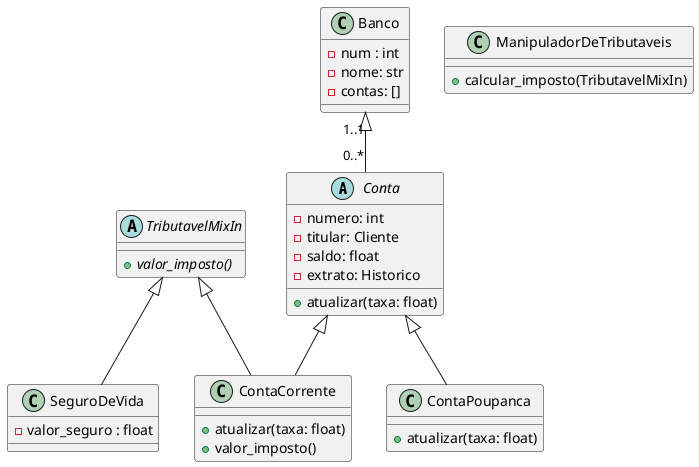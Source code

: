 @startuml
abstract class Conta {
    - numero: int
    - titular: Cliente
    - saldo: float
    - extrato: Historico
    + atualizar(taxa: float)
}

class ContaPoupanca {
    + atualizar(taxa: float)
}

class ContaCorrente {
    + atualizar(taxa: float)
    + valor_imposto()
}

class Banco {
    - num : int
    - nome: str
    - contas: []
}
class SeguroDeVida {
    - valor_seguro : float
}
abstract class TributavelMixIn {
    + {abstract} valor_imposto()
}
class ManipuladorDeTributaveis {
    + calcular_imposto(TributavelMixIn)
}

Conta <|-- ContaPoupanca
Conta <|-- ContaCorrente
TributavelMixIn <|-- SeguroDeVida
TributavelMixIn <|-- ContaCorrente
Banco "1..1" <|-- "0..*" Conta
@enduml